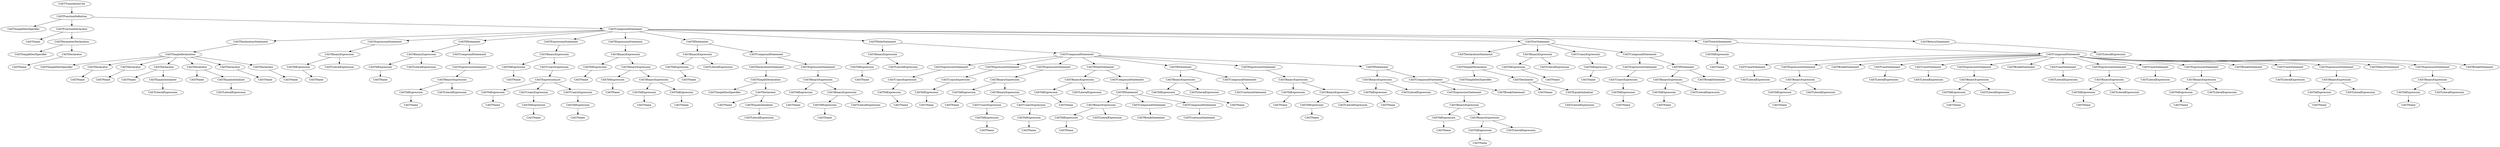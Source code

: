 digraph G {node_0 [label="CASTTranslationUnit"];
node_1 [label="CASTFunctionDefinition"];
node_2 [label="CASTSimpleDeclSpecifier"];
node_1 -> node_2;
node_3 [label="CASTFunctionDeclarator"];
node_4 [label="CASTName"];
node_3 -> node_4;
node_5 [label="CASTParameterDeclaration"];
node_6 [label="CASTSimpleDeclSpecifier"];
node_5 -> node_6;
node_7 [label="CASTDeclarator"];
node_8 [label="CASTName"];
node_7 -> node_8;
node_5 -> node_7;
node_3 -> node_5;
node_1 -> node_3;
node_9 [label="CASTCompoundStatement"];
node_10 [label="CASTDeclarationStatement"];
node_11 [label="CASTSimpleDeclaration"];
node_12 [label="CASTSimpleDeclSpecifier"];
node_11 -> node_12;
node_13 [label="CASTDeclarator"];
node_14 [label="CASTName"];
node_13 -> node_14;
node_11 -> node_13;
node_15 [label="CASTDeclarator"];
node_16 [label="CASTName"];
node_15 -> node_16;
node_11 -> node_15;
node_17 [label="CASTDeclarator"];
node_18 [label="CASTName"];
node_17 -> node_18;
node_19 [label="CASTEqualsInitializer"];
node_20 [label="CASTLiteralExpression"];
node_19 -> node_20;
node_17 -> node_19;
node_11 -> node_17;
node_21 [label="CASTDeclarator"];
node_22 [label="CASTName"];
node_21 -> node_22;
node_23 [label="CASTEqualsInitializer"];
node_24 [label="CASTLiteralExpression"];
node_23 -> node_24;
node_21 -> node_23;
node_11 -> node_21;
node_25 [label="CASTDeclarator"];
node_26 [label="CASTName"];
node_25 -> node_26;
node_11 -> node_25;
node_27 [label="CASTDeclarator"];
node_28 [label="CASTName"];
node_27 -> node_28;
node_11 -> node_27;
node_10 -> node_11;
node_9 -> node_10;
node_29 [label="CASTExpressionStatement"];
node_30 [label="CASTBinaryExpression"];
node_31 [label="CASTIdExpression"];
node_32 [label="CASTName"];
node_31 -> node_32;
node_30 -> node_31;
node_33 [label="CASTLiteralExpression"];
node_30 -> node_33;
node_29 -> node_30;
node_9 -> node_29;
node_34 [label="CASTIfStatement"];
node_35 [label="CASTBinaryExpression"];
node_36 [label="CASTIdExpression"];
node_37 [label="CASTName"];
node_36 -> node_37;
node_35 -> node_36;
node_38 [label="CASTLiteralExpression"];
node_35 -> node_38;
node_34 -> node_35;
node_39 [label="CASTCompoundStatement"];
node_40 [label="CASTExpressionStatement"];
node_41 [label="CASTBinaryExpression"];
node_42 [label="CASTIdExpression"];
node_43 [label="CASTName"];
node_42 -> node_43;
node_41 -> node_42;
node_44 [label="CASTLiteralExpression"];
node_41 -> node_44;
node_40 -> node_41;
node_39 -> node_40;
node_34 -> node_39;
node_9 -> node_34;
node_45 [label="CASTExpressionStatement"];
node_46 [label="CASTBinaryExpression"];
node_47 [label="CASTIdExpression"];
node_48 [label="CASTName"];
node_47 -> node_48;
node_46 -> node_47;
node_49 [label="CASTUnaryExpression"];
node_50 [label="CASTExpressionList"];
node_51 [label="CASTIdExpression"];
node_52 [label="CASTName"];
node_51 -> node_52;
node_50 -> node_51;
node_53 [label="CASTUnaryExpression"];
node_54 [label="CASTIdExpression"];
node_55 [label="CASTName"];
node_54 -> node_55;
node_53 -> node_54;
node_50 -> node_53;
node_56 [label="CASTUnaryExpression"];
node_57 [label="CASTIdExpression"];
node_58 [label="CASTName"];
node_57 -> node_58;
node_56 -> node_57;
node_50 -> node_56;
node_49 -> node_50;
node_46 -> node_49;
node_45 -> node_46;
node_9 -> node_45;
node_59 [label="CASTExpressionStatement"];
node_60 [label="CASTBinaryExpression"];
node_61 [label="CASTIdExpression"];
node_62 [label="CASTName"];
node_61 -> node_62;
node_60 -> node_61;
node_63 [label="CASTBinaryExpression"];
node_64 [label="CASTIdExpression"];
node_65 [label="CASTName"];
node_64 -> node_65;
node_63 -> node_64;
node_66 [label="CASTBinaryExpression"];
node_67 [label="CASTIdExpression"];
node_68 [label="CASTName"];
node_67 -> node_68;
node_66 -> node_67;
node_69 [label="CASTIdExpression"];
node_70 [label="CASTName"];
node_69 -> node_70;
node_66 -> node_69;
node_63 -> node_66;
node_60 -> node_63;
node_59 -> node_60;
node_9 -> node_59;
node_71 [label="CASTIfStatement"];
node_72 [label="CASTBinaryExpression"];
node_73 [label="CASTIdExpression"];
node_74 [label="CASTName"];
node_73 -> node_74;
node_72 -> node_73;
node_75 [label="CASTLiteralExpression"];
node_72 -> node_75;
node_71 -> node_72;
node_76 [label="CASTCompoundStatement"];
node_77 [label="CASTDeclarationStatement"];
node_78 [label="CASTSimpleDeclaration"];
node_79 [label="CASTSimpleDeclSpecifier"];
node_78 -> node_79;
node_80 [label="CASTDeclarator"];
node_81 [label="CASTName"];
node_80 -> node_81;
node_82 [label="CASTEqualsInitializer"];
node_83 [label="CASTLiteralExpression"];
node_82 -> node_83;
node_80 -> node_82;
node_78 -> node_80;
node_77 -> node_78;
node_76 -> node_77;
node_84 [label="CASTExpressionStatement"];
node_85 [label="CASTBinaryExpression"];
node_86 [label="CASTIdExpression"];
node_87 [label="CASTName"];
node_86 -> node_87;
node_85 -> node_86;
node_88 [label="CASTBinaryExpression"];
node_89 [label="CASTIdExpression"];
node_90 [label="CASTName"];
node_89 -> node_90;
node_88 -> node_89;
node_91 [label="CASTLiteralExpression"];
node_88 -> node_91;
node_85 -> node_88;
node_84 -> node_85;
node_76 -> node_84;
node_71 -> node_76;
node_9 -> node_71;
node_92 [label="CASTWhileStatement"];
node_93 [label="CASTBinaryExpression"];
node_94 [label="CASTIdExpression"];
node_95 [label="CASTName"];
node_94 -> node_95;
node_93 -> node_94;
node_96 [label="CASTLiteralExpression"];
node_93 -> node_96;
node_92 -> node_93;
node_97 [label="CASTCompoundStatement"];
node_98 [label="CASTExpressionStatement"];
node_99 [label="CASTUnaryExpression"];
node_100 [label="CASTIdExpression"];
node_101 [label="CASTName"];
node_100 -> node_101;
node_99 -> node_100;
node_98 -> node_99;
node_97 -> node_98;
node_102 [label="CASTExpressionStatement"];
node_103 [label="CASTUnaryExpression"];
node_104 [label="CASTIdExpression"];
node_105 [label="CASTName"];
node_104 -> node_105;
node_103 -> node_104;
node_102 -> node_103;
node_97 -> node_102;
node_106 [label="CASTExpressionStatement"];
node_107 [label="CASTBinaryExpression"];
node_108 [label="CASTIdExpression"];
node_109 [label="CASTName"];
node_108 -> node_109;
node_107 -> node_108;
node_110 [label="CASTBinaryExpression"];
node_111 [label="CASTUnaryExpression"];
node_112 [label="CASTIdExpression"];
node_113 [label="CASTName"];
node_112 -> node_113;
node_111 -> node_112;
node_110 -> node_111;
node_114 [label="CASTUnaryExpression"];
node_115 [label="CASTIdExpression"];
node_116 [label="CASTName"];
node_115 -> node_116;
node_114 -> node_115;
node_110 -> node_114;
node_107 -> node_110;
node_106 -> node_107;
node_97 -> node_106;
node_117 [label="CASTWhileStatement"];
node_118 [label="CASTBinaryExpression"];
node_119 [label="CASTIdExpression"];
node_120 [label="CASTName"];
node_119 -> node_120;
node_118 -> node_119;
node_121 [label="CASTLiteralExpression"];
node_118 -> node_121;
node_117 -> node_118;
node_122 [label="CASTCompoundStatement"];
node_123 [label="CASTIfStatement"];
node_124 [label="CASTBinaryExpression"];
node_125 [label="CASTIdExpression"];
node_126 [label="CASTName"];
node_125 -> node_126;
node_124 -> node_125;
node_127 [label="CASTLiteralExpression"];
node_124 -> node_127;
node_123 -> node_124;
node_128 [label="CASTCompoundStatement"];
node_129 [label="CASTBreakStatement"];
node_128 -> node_129;
node_123 -> node_128;
node_130 [label="CASTCompoundStatement"];
node_131 [label="CASTContinueStatement"];
node_130 -> node_131;
node_123 -> node_130;
node_122 -> node_123;
node_117 -> node_122;
node_97 -> node_117;
node_132 [label="CASTIfStatement"];
node_133 [label="CASTBinaryExpression"];
node_134 [label="CASTIdExpression"];
node_135 [label="CASTName"];
node_134 -> node_135;
node_133 -> node_134;
node_136 [label="CASTLiteralExpression"];
node_133 -> node_136;
node_132 -> node_133;
node_137 [label="CASTCompoundStatement"];
node_138 [label="CASTContinueStatement"];
node_137 -> node_138;
node_132 -> node_137;
node_97 -> node_132;
node_139 [label="CASTExpressionStatement"];
node_140 [label="CASTBinaryExpression"];
node_141 [label="CASTIdExpression"];
node_142 [label="CASTName"];
node_141 -> node_142;
node_140 -> node_141;
node_143 [label="CASTBinaryExpression"];
node_144 [label="CASTIdExpression"];
node_145 [label="CASTName"];
node_144 -> node_145;
node_143 -> node_144;
node_146 [label="CASTLiteralExpression"];
node_143 -> node_146;
node_140 -> node_143;
node_139 -> node_140;
node_97 -> node_139;
node_147 [label="CASTIfStatement"];
node_148 [label="CASTBinaryExpression"];
node_149 [label="CASTIdExpression"];
node_150 [label="CASTName"];
node_149 -> node_150;
node_148 -> node_149;
node_151 [label="CASTLiteralExpression"];
node_148 -> node_151;
node_147 -> node_148;
node_152 [label="CASTCompoundStatement"];
node_153 [label="CASTExpressionStatement"];
node_154 [label="CASTBinaryExpression"];
node_155 [label="CASTIdExpression"];
node_156 [label="CASTName"];
node_155 -> node_156;
node_154 -> node_155;
node_157 [label="CASTBinaryExpression"];
node_158 [label="CASTIdExpression"];
node_159 [label="CASTName"];
node_158 -> node_159;
node_157 -> node_158;
node_160 [label="CASTLiteralExpression"];
node_157 -> node_160;
node_154 -> node_157;
node_153 -> node_154;
node_152 -> node_153;
node_161 [label="CASTBreakStatement"];
node_152 -> node_161;
node_147 -> node_152;
node_97 -> node_147;
node_92 -> node_97;
node_9 -> node_92;
node_162 [label="CASTForStatement"];
node_163 [label="CASTDeclarationStatement"];
node_164 [label="CASTSimpleDeclaration"];
node_165 [label="CASTSimpleDeclSpecifier"];
node_164 -> node_165;
node_166 [label="CASTDeclarator"];
node_167 [label="CASTName"];
node_166 -> node_167;
node_168 [label="CASTEqualsInitializer"];
node_169 [label="CASTLiteralExpression"];
node_168 -> node_169;
node_166 -> node_168;
node_164 -> node_166;
node_163 -> node_164;
node_162 -> node_163;
node_170 [label="CASTBinaryExpression"];
node_171 [label="CASTIdExpression"];
node_172 [label="CASTName"];
node_171 -> node_172;
node_170 -> node_171;
node_173 [label="CASTLiteralExpression"];
node_170 -> node_173;
node_162 -> node_170;
node_174 [label="CASTUnaryExpression"];
node_175 [label="CASTIdExpression"];
node_176 [label="CASTName"];
node_175 -> node_176;
node_174 -> node_175;
node_162 -> node_174;
node_177 [label="CASTCompoundStatement"];
node_178 [label="CASTExpressionStatement"];
node_179 [label="CASTUnaryExpression"];
node_180 [label="CASTIdExpression"];
node_181 [label="CASTName"];
node_180 -> node_181;
node_179 -> node_180;
node_178 -> node_179;
node_177 -> node_178;
node_182 [label="CASTIfStatement"];
node_183 [label="CASTBinaryExpression"];
node_184 [label="CASTIdExpression"];
node_185 [label="CASTName"];
node_184 -> node_185;
node_183 -> node_184;
node_186 [label="CASTLiteralExpression"];
node_183 -> node_186;
node_182 -> node_183;
node_187 [label="CASTBreakStatement"];
node_182 -> node_187;
node_177 -> node_182;
node_162 -> node_177;
node_9 -> node_162;
node_188 [label="CASTSwitchStatement"];
node_189 [label="CASTIdExpression"];
node_190 [label="CASTName"];
node_189 -> node_190;
node_188 -> node_189;
node_191 [label="CASTCompoundStatement"];
node_192 [label="CASTCaseStatement"];
node_193 [label="CASTLiteralExpression"];
node_192 -> node_193;
node_191 -> node_192;
node_194 [label="CASTExpressionStatement"];
node_195 [label="CASTBinaryExpression"];
node_196 [label="CASTIdExpression"];
node_197 [label="CASTName"];
node_196 -> node_197;
node_195 -> node_196;
node_198 [label="CASTLiteralExpression"];
node_195 -> node_198;
node_194 -> node_195;
node_191 -> node_194;
node_199 [label="CASTBreakStatement"];
node_191 -> node_199;
node_200 [label="CASTCaseStatement"];
node_201 [label="CASTLiteralExpression"];
node_200 -> node_201;
node_191 -> node_200;
node_202 [label="CASTCaseStatement"];
node_203 [label="CASTLiteralExpression"];
node_202 -> node_203;
node_191 -> node_202;
node_204 [label="CASTExpressionStatement"];
node_205 [label="CASTBinaryExpression"];
node_206 [label="CASTIdExpression"];
node_207 [label="CASTName"];
node_206 -> node_207;
node_205 -> node_206;
node_208 [label="CASTLiteralExpression"];
node_205 -> node_208;
node_204 -> node_205;
node_191 -> node_204;
node_209 [label="CASTBreakStatement"];
node_191 -> node_209;
node_210 [label="CASTCaseStatement"];
node_211 [label="CASTLiteralExpression"];
node_210 -> node_211;
node_191 -> node_210;
node_212 [label="CASTExpressionStatement"];
node_213 [label="CASTBinaryExpression"];
node_214 [label="CASTIdExpression"];
node_215 [label="CASTName"];
node_214 -> node_215;
node_213 -> node_214;
node_216 [label="CASTLiteralExpression"];
node_213 -> node_216;
node_212 -> node_213;
node_191 -> node_212;
node_217 [label="CASTCaseStatement"];
node_218 [label="CASTLiteralExpression"];
node_217 -> node_218;
node_191 -> node_217;
node_219 [label="CASTExpressionStatement"];
node_220 [label="CASTBinaryExpression"];
node_221 [label="CASTIdExpression"];
node_222 [label="CASTName"];
node_221 -> node_222;
node_220 -> node_221;
node_223 [label="CASTLiteralExpression"];
node_220 -> node_223;
node_219 -> node_220;
node_191 -> node_219;
node_224 [label="CASTBreakStatement"];
node_191 -> node_224;
node_225 [label="CASTCaseStatement"];
node_226 [label="CASTLiteralExpression"];
node_225 -> node_226;
node_191 -> node_225;
node_227 [label="CASTExpressionStatement"];
node_228 [label="CASTBinaryExpression"];
node_229 [label="CASTIdExpression"];
node_230 [label="CASTName"];
node_229 -> node_230;
node_228 -> node_229;
node_231 [label="CASTLiteralExpression"];
node_228 -> node_231;
node_227 -> node_228;
node_191 -> node_227;
node_232 [label="CASTDefaultStatement"];
node_191 -> node_232;
node_233 [label="CASTExpressionStatement"];
node_234 [label="CASTBinaryExpression"];
node_235 [label="CASTIdExpression"];
node_236 [label="CASTName"];
node_235 -> node_236;
node_234 -> node_235;
node_237 [label="CASTLiteralExpression"];
node_234 -> node_237;
node_233 -> node_234;
node_191 -> node_233;
node_238 [label="CASTBreakStatement"];
node_191 -> node_238;
node_188 -> node_191;
node_9 -> node_188;
node_239 [label="CASTReturnStatement"];
node_240 [label="CASTLiteralExpression"];
node_239 -> node_240;
node_9 -> node_239;
node_1 -> node_9;
node_0 -> node_1;
}
